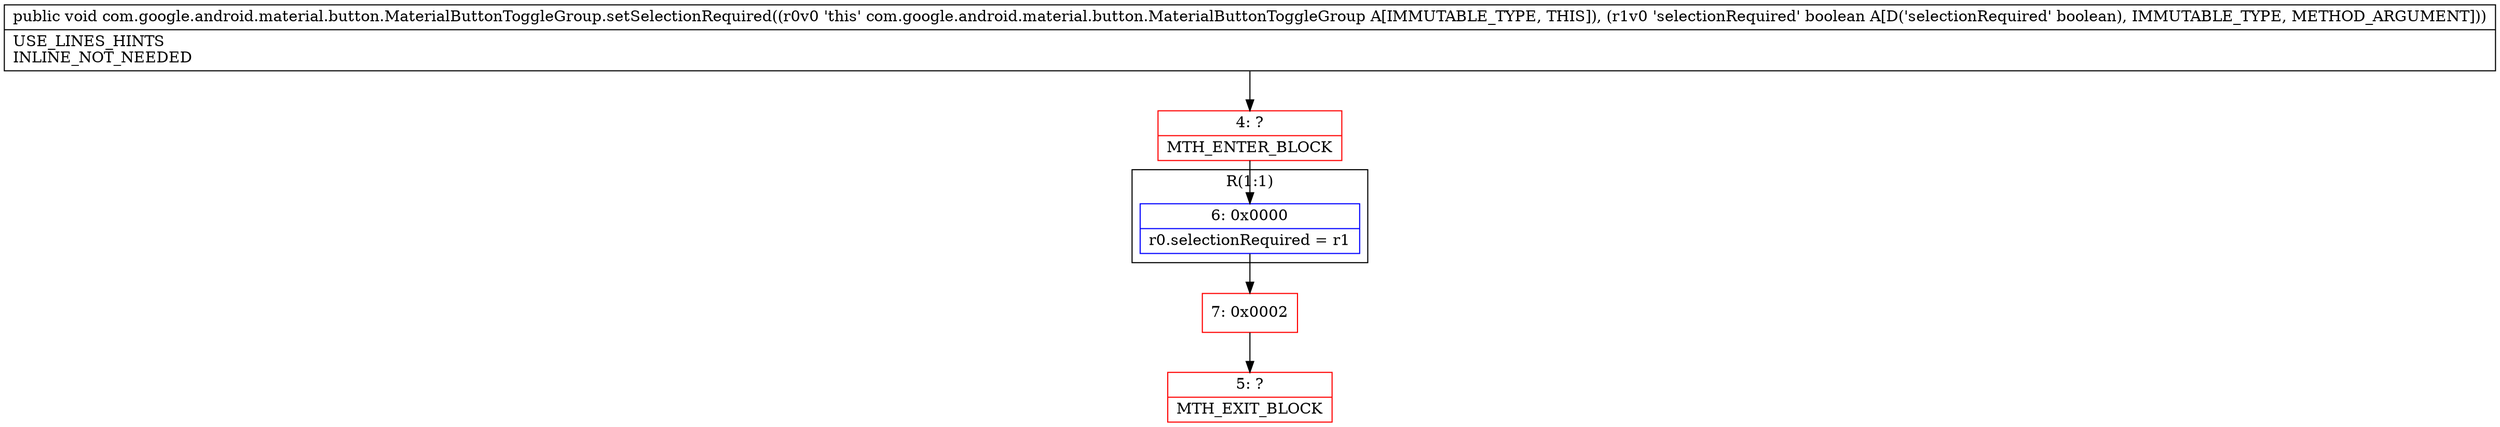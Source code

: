 digraph "CFG forcom.google.android.material.button.MaterialButtonToggleGroup.setSelectionRequired(Z)V" {
subgraph cluster_Region_2036228428 {
label = "R(1:1)";
node [shape=record,color=blue];
Node_6 [shape=record,label="{6\:\ 0x0000|r0.selectionRequired = r1\l}"];
}
Node_4 [shape=record,color=red,label="{4\:\ ?|MTH_ENTER_BLOCK\l}"];
Node_7 [shape=record,color=red,label="{7\:\ 0x0002}"];
Node_5 [shape=record,color=red,label="{5\:\ ?|MTH_EXIT_BLOCK\l}"];
MethodNode[shape=record,label="{public void com.google.android.material.button.MaterialButtonToggleGroup.setSelectionRequired((r0v0 'this' com.google.android.material.button.MaterialButtonToggleGroup A[IMMUTABLE_TYPE, THIS]), (r1v0 'selectionRequired' boolean A[D('selectionRequired' boolean), IMMUTABLE_TYPE, METHOD_ARGUMENT]))  | USE_LINES_HINTS\lINLINE_NOT_NEEDED\l}"];
MethodNode -> Node_4;Node_6 -> Node_7;
Node_4 -> Node_6;
Node_7 -> Node_5;
}


